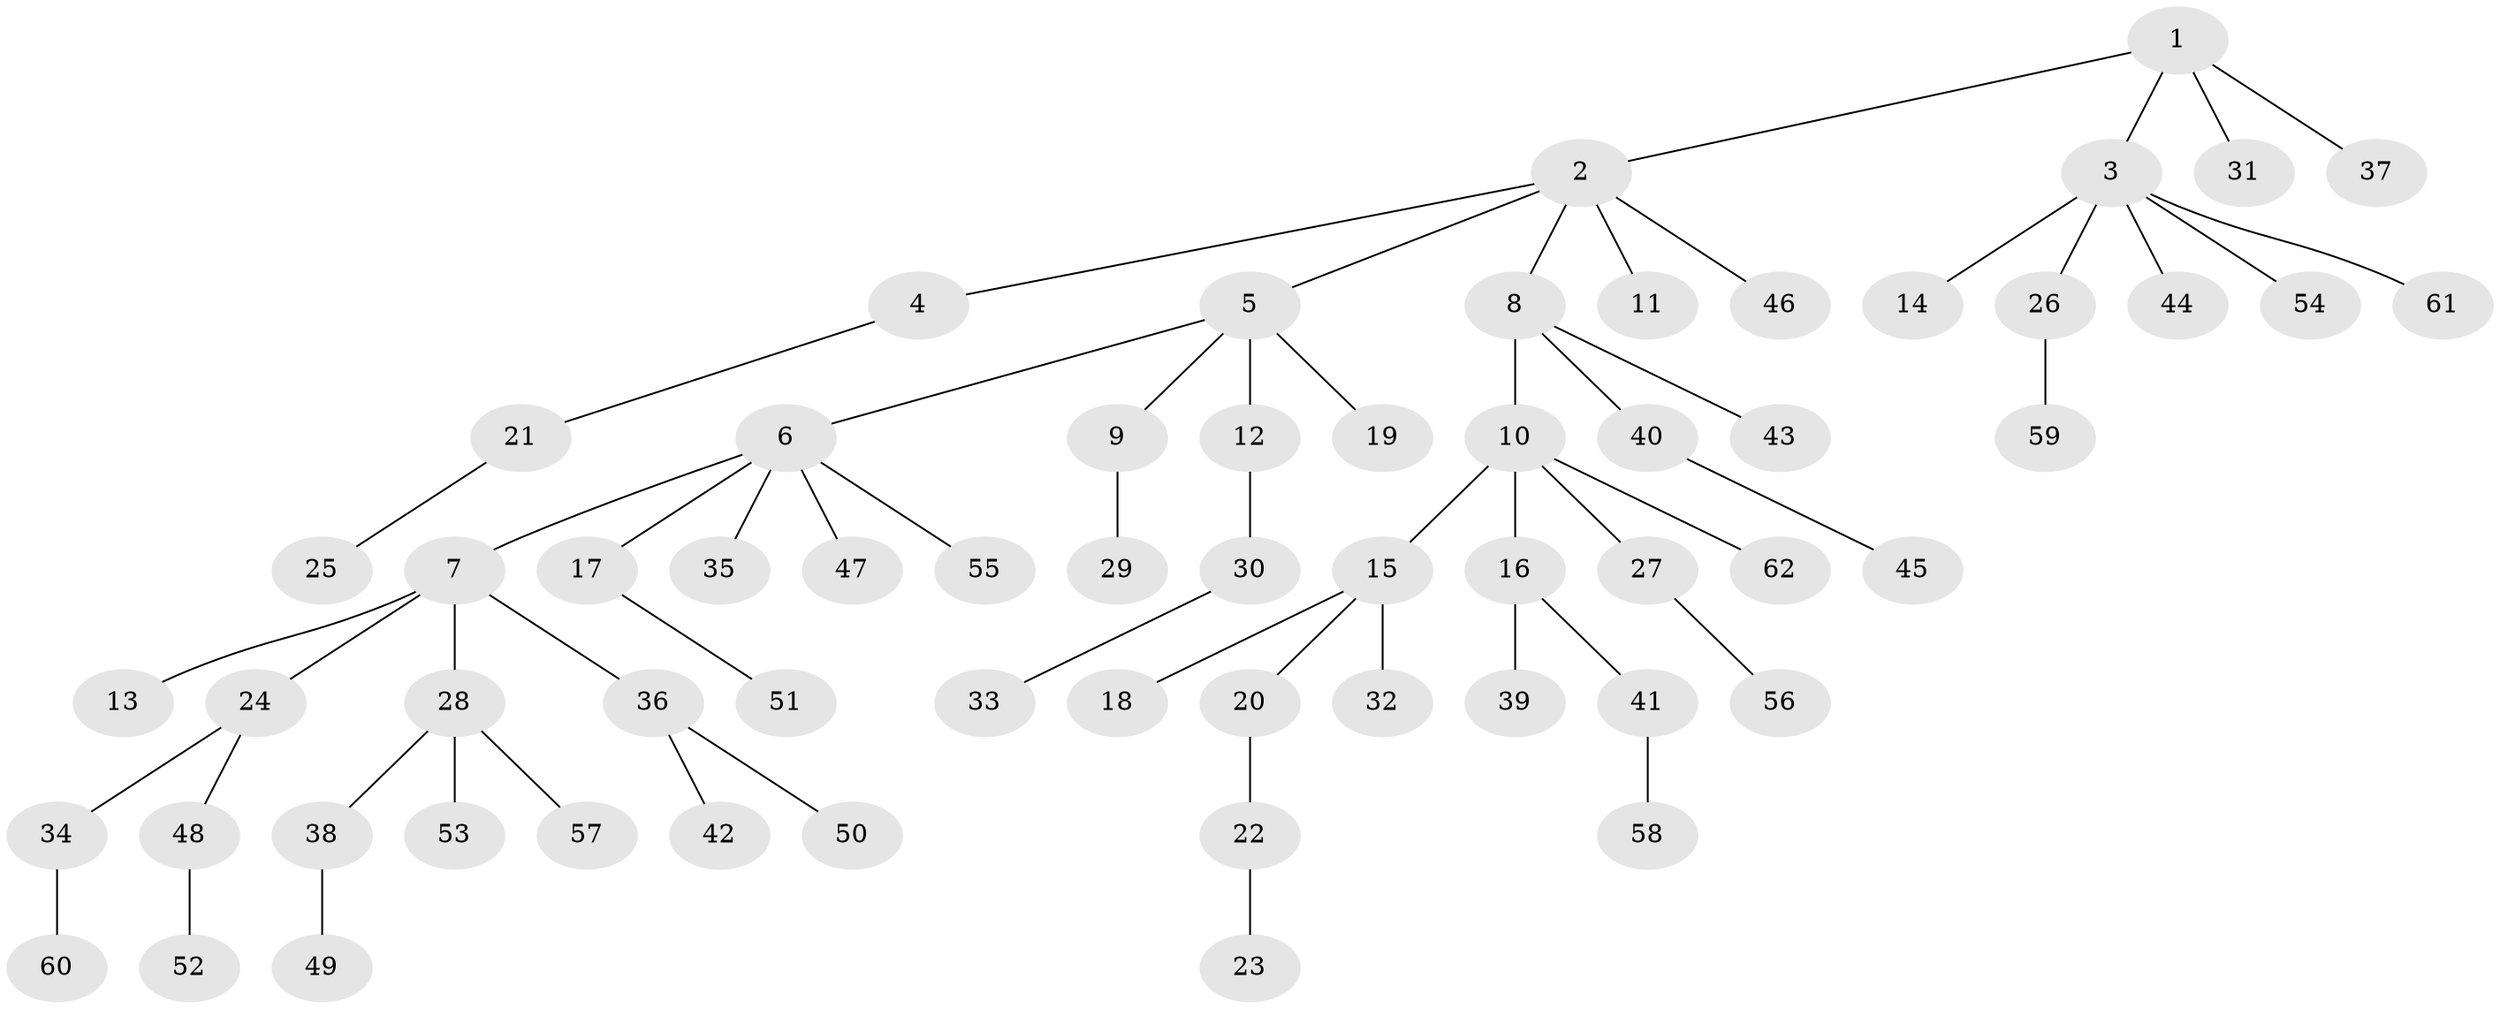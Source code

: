 // Generated by graph-tools (version 1.1) at 2025/52/03/09/25 04:52:27]
// undirected, 62 vertices, 61 edges
graph export_dot {
graph [start="1"]
  node [color=gray90,style=filled];
  1;
  2;
  3;
  4;
  5;
  6;
  7;
  8;
  9;
  10;
  11;
  12;
  13;
  14;
  15;
  16;
  17;
  18;
  19;
  20;
  21;
  22;
  23;
  24;
  25;
  26;
  27;
  28;
  29;
  30;
  31;
  32;
  33;
  34;
  35;
  36;
  37;
  38;
  39;
  40;
  41;
  42;
  43;
  44;
  45;
  46;
  47;
  48;
  49;
  50;
  51;
  52;
  53;
  54;
  55;
  56;
  57;
  58;
  59;
  60;
  61;
  62;
  1 -- 2;
  1 -- 3;
  1 -- 31;
  1 -- 37;
  2 -- 4;
  2 -- 5;
  2 -- 8;
  2 -- 11;
  2 -- 46;
  3 -- 14;
  3 -- 26;
  3 -- 44;
  3 -- 54;
  3 -- 61;
  4 -- 21;
  5 -- 6;
  5 -- 9;
  5 -- 12;
  5 -- 19;
  6 -- 7;
  6 -- 17;
  6 -- 35;
  6 -- 47;
  6 -- 55;
  7 -- 13;
  7 -- 24;
  7 -- 28;
  7 -- 36;
  8 -- 10;
  8 -- 40;
  8 -- 43;
  9 -- 29;
  10 -- 15;
  10 -- 16;
  10 -- 27;
  10 -- 62;
  12 -- 30;
  15 -- 18;
  15 -- 20;
  15 -- 32;
  16 -- 39;
  16 -- 41;
  17 -- 51;
  20 -- 22;
  21 -- 25;
  22 -- 23;
  24 -- 34;
  24 -- 48;
  26 -- 59;
  27 -- 56;
  28 -- 38;
  28 -- 53;
  28 -- 57;
  30 -- 33;
  34 -- 60;
  36 -- 42;
  36 -- 50;
  38 -- 49;
  40 -- 45;
  41 -- 58;
  48 -- 52;
}
